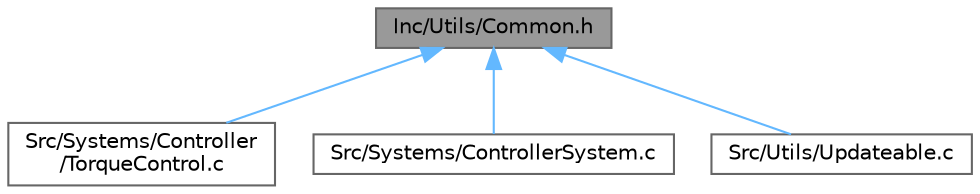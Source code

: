 digraph "Inc/Utils/Common.h"
{
 // LATEX_PDF_SIZE
  bgcolor="transparent";
  edge [fontname=Helvetica,fontsize=10,labelfontname=Helvetica,labelfontsize=10];
  node [fontname=Helvetica,fontsize=10,shape=box,height=0.2,width=0.4];
  Node1 [label="Inc/Utils/Common.h",height=0.2,width=0.4,color="gray40", fillcolor="grey60", style="filled", fontcolor="black",tooltip=" "];
  Node1 -> Node2 [dir="back",color="steelblue1",style="solid"];
  Node2 [label="Src/Systems/Controller\l/TorqueControl.c",height=0.2,width=0.4,color="grey40", fillcolor="white", style="filled",URL="$TorqueControl_8c.html",tooltip=" "];
  Node1 -> Node3 [dir="back",color="steelblue1",style="solid"];
  Node3 [label="Src/Systems/ControllerSystem.c",height=0.2,width=0.4,color="grey40", fillcolor="white", style="filled",URL="$ControllerSystem_8c.html",tooltip=" "];
  Node1 -> Node4 [dir="back",color="steelblue1",style="solid"];
  Node4 [label="Src/Utils/Updateable.c",height=0.2,width=0.4,color="grey40", fillcolor="white", style="filled",URL="$Updateable_8c.html",tooltip=" "];
}
